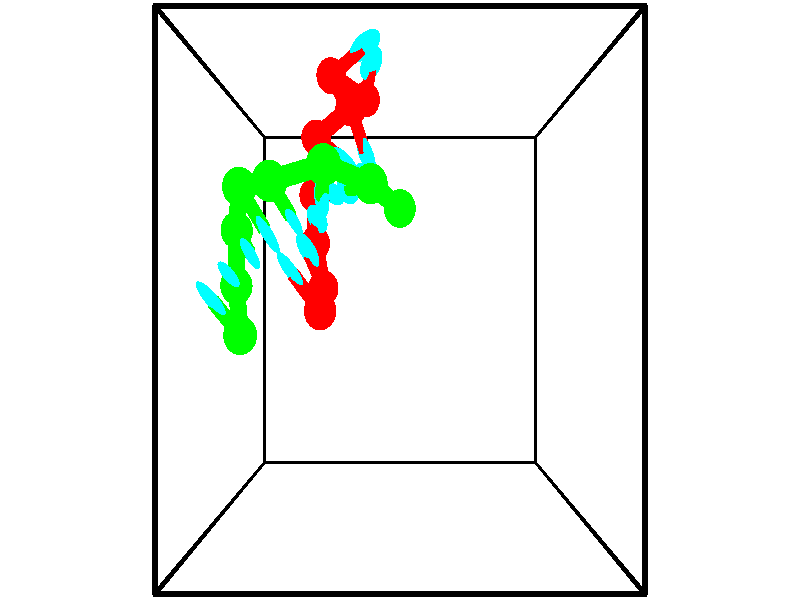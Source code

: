// switches for output
#declare DRAW_BASES = 1; // possible values are 0, 1; only relevant for DNA ribbons
#declare DRAW_BASES_TYPE = 3; // possible values are 1, 2, 3; only relevant for DNA ribbons
#declare DRAW_FOG = 0; // set to 1 to enable fog

#include "colors.inc"

#include "transforms.inc"
background { rgb <1, 1, 1>}

#default {
   normal{
       ripples 0.25
       frequency 0.20
       turbulence 0.2
       lambda 5
   }
	finish {
		phong 0.1
		phong_size 40.
	}
}

// original window dimensions: 1024x640


// camera settings

camera {
	sky <-0, 1, 0>
	up <-0, 1, 0>
	right 1.6 * <1, 0, 0>
	location <2.5, 2.5, 11.1562>
	look_at <2.5, 2.5, 2.5>
	direction <0, 0, -8.6562>
	angle 67.0682
}


# declare cpy_camera_pos = <2.5, 2.5, 11.1562>;
# if (DRAW_FOG = 1)
fog {
	fog_type 2
	up vnormalize(cpy_camera_pos)
	color rgbt<1,1,1,0.3>
	distance 1e-5
	fog_alt 3e-3
	fog_offset 4
}
# end


// LIGHTS

# declare lum = 6;
global_settings {
	ambient_light rgb lum * <0.05, 0.05, 0.05>
	max_trace_level 15
}# declare cpy_direct_light_amount = 0.25;
light_source
{	1000 * <-1, -1, 1>,
	rgb lum * cpy_direct_light_amount
	parallel
}

light_source
{	1000 * <1, 1, -1>,
	rgb lum * cpy_direct_light_amount
	parallel
}

// strand 0

// nucleotide -1

// particle -1
sphere {
	<1.899330, 5.413501, 0.624612> 0.250000
	pigment { color rgbt <1,0,0,0> }
	no_shadow
}
cylinder {
	<1.973251, 5.595779, 0.972908>,  <2.017604, 5.705147, 1.181886>, 0.100000
	pigment { color rgbt <1,0,0,0> }
	no_shadow
}
cylinder {
	<1.973251, 5.595779, 0.972908>,  <1.899330, 5.413501, 0.624612>, 0.100000
	pigment { color rgbt <1,0,0,0> }
	no_shadow
}

// particle -1
sphere {
	<1.973251, 5.595779, 0.972908> 0.100000
	pigment { color rgbt <1,0,0,0> }
	no_shadow
}
sphere {
	0, 1
	scale<0.080000,0.200000,0.300000>
	matrix <-0.495622, 0.808297, -0.317828,
		-0.848650, -0.372822, 0.375230,
		0.184804, 0.455697, 0.870740,
		2.028692, 5.732489, 1.234130>
	pigment { color rgbt <0,1,1,0> }
	no_shadow
}
cylinder {
	<1.340969, 5.651960, 0.966813>,  <1.899330, 5.413501, 0.624612>, 0.130000
	pigment { color rgbt <1,0,0,0> }
	no_shadow
}

// nucleotide -1

// particle -1
sphere {
	<1.340969, 5.651960, 0.966813> 0.250000
	pigment { color rgbt <1,0,0,0> }
	no_shadow
}
cylinder {
	<1.667114, 5.878983, 1.012532>,  <1.862801, 6.015196, 1.039963>, 0.100000
	pigment { color rgbt <1,0,0,0> }
	no_shadow
}
cylinder {
	<1.667114, 5.878983, 1.012532>,  <1.340969, 5.651960, 0.966813>, 0.100000
	pigment { color rgbt <1,0,0,0> }
	no_shadow
}

// particle -1
sphere {
	<1.667114, 5.878983, 1.012532> 0.100000
	pigment { color rgbt <1,0,0,0> }
	no_shadow
}
sphere {
	0, 1
	scale<0.080000,0.200000,0.300000>
	matrix <-0.434938, 0.730787, -0.526098,
		-0.382117, 0.379249, 0.842708,
		0.815362, 0.567557, 0.114296,
		1.911723, 6.049250, 1.046821>
	pigment { color rgbt <0,1,1,0> }
	no_shadow
}
cylinder {
	<1.696424, 5.119074, 1.291366>,  <1.340969, 5.651960, 0.966813>, 0.130000
	pigment { color rgbt <1,0,0,0> }
	no_shadow
}

// nucleotide -1

// particle -1
sphere {
	<1.696424, 5.119074, 1.291366> 0.250000
	pigment { color rgbt <1,0,0,0> }
	no_shadow
}
cylinder {
	<1.828941, 4.790550, 1.105593>,  <1.908452, 4.593436, 0.994130>, 0.100000
	pigment { color rgbt <1,0,0,0> }
	no_shadow
}
cylinder {
	<1.828941, 4.790550, 1.105593>,  <1.696424, 5.119074, 1.291366>, 0.100000
	pigment { color rgbt <1,0,0,0> }
	no_shadow
}

// particle -1
sphere {
	<1.828941, 4.790550, 1.105593> 0.100000
	pigment { color rgbt <1,0,0,0> }
	no_shadow
}
sphere {
	0, 1
	scale<0.080000,0.200000,0.300000>
	matrix <-0.732402, -0.534171, 0.422195,
		-0.594838, 0.200281, -0.778495,
		0.331293, -0.821309, -0.464431,
		1.928329, 4.544158, 0.966264>
	pigment { color rgbt <0,1,1,0> }
	no_shadow
}
cylinder {
	<1.074145, 4.801708, 0.886032>,  <1.696424, 5.119074, 1.291366>, 0.130000
	pigment { color rgbt <1,0,0,0> }
	no_shadow
}

// nucleotide -1

// particle -1
sphere {
	<1.074145, 4.801708, 0.886032> 0.250000
	pigment { color rgbt <1,0,0,0> }
	no_shadow
}
cylinder {
	<1.366371, 4.579788, 1.045266>,  <1.541707, 4.446636, 1.140807>, 0.100000
	pigment { color rgbt <1,0,0,0> }
	no_shadow
}
cylinder {
	<1.366371, 4.579788, 1.045266>,  <1.074145, 4.801708, 0.886032>, 0.100000
	pigment { color rgbt <1,0,0,0> }
	no_shadow
}

// particle -1
sphere {
	<1.366371, 4.579788, 1.045266> 0.100000
	pigment { color rgbt <1,0,0,0> }
	no_shadow
}
sphere {
	0, 1
	scale<0.080000,0.200000,0.300000>
	matrix <-0.674204, -0.678503, 0.291690,
		0.108274, -0.481490, -0.869738,
		0.730565, -0.554799, 0.398086,
		1.585541, 4.413349, 1.164692>
	pigment { color rgbt <0,1,1,0> }
	no_shadow
}
cylinder {
	<0.993002, 4.027146, 0.595940>,  <1.074145, 4.801708, 0.886032>, 0.130000
	pigment { color rgbt <1,0,0,0> }
	no_shadow
}

// nucleotide -1

// particle -1
sphere {
	<0.993002, 4.027146, 0.595940> 0.250000
	pigment { color rgbt <1,0,0,0> }
	no_shadow
}
cylinder {
	<1.216576, 3.993660, 0.925930>,  <1.350720, 3.973568, 1.123924>, 0.100000
	pigment { color rgbt <1,0,0,0> }
	no_shadow
}
cylinder {
	<1.216576, 3.993660, 0.925930>,  <0.993002, 4.027146, 0.595940>, 0.100000
	pigment { color rgbt <1,0,0,0> }
	no_shadow
}

// particle -1
sphere {
	<1.216576, 3.993660, 0.925930> 0.100000
	pigment { color rgbt <1,0,0,0> }
	no_shadow
}
sphere {
	0, 1
	scale<0.080000,0.200000,0.300000>
	matrix <-0.629516, -0.690401, 0.356448,
		0.539724, -0.718566, -0.438589,
		0.558934, -0.083715, 0.824975,
		1.384256, 3.968545, 1.173423>
	pigment { color rgbt <0,1,1,0> }
	no_shadow
}
cylinder {
	<1.038644, 3.316238, 0.724571>,  <0.993002, 4.027146, 0.595940>, 0.130000
	pigment { color rgbt <1,0,0,0> }
	no_shadow
}

// nucleotide -1

// particle -1
sphere {
	<1.038644, 3.316238, 0.724571> 0.250000
	pigment { color rgbt <1,0,0,0> }
	no_shadow
}
cylinder {
	<1.105118, 3.474419, 1.085902>,  <1.145002, 3.569327, 1.302701>, 0.100000
	pigment { color rgbt <1,0,0,0> }
	no_shadow
}
cylinder {
	<1.105118, 3.474419, 1.085902>,  <1.038644, 3.316238, 0.724571>, 0.100000
	pigment { color rgbt <1,0,0,0> }
	no_shadow
}

// particle -1
sphere {
	<1.105118, 3.474419, 1.085902> 0.100000
	pigment { color rgbt <1,0,0,0> }
	no_shadow
}
sphere {
	0, 1
	scale<0.080000,0.200000,0.300000>
	matrix <-0.548022, -0.724532, 0.418000,
		0.819789, -0.564509, 0.096310,
		0.166185, 0.395452, 0.903327,
		1.154973, 3.593054, 1.356900>
	pigment { color rgbt <0,1,1,0> }
	no_shadow
}
cylinder {
	<1.216798, 2.664248, 1.035753>,  <1.038644, 3.316238, 0.724571>, 0.130000
	pigment { color rgbt <1,0,0,0> }
	no_shadow
}

// nucleotide -1

// particle -1
sphere {
	<1.216798, 2.664248, 1.035753> 0.250000
	pigment { color rgbt <1,0,0,0> }
	no_shadow
}
cylinder {
	<1.105293, 2.947655, 1.295074>,  <1.038391, 3.117699, 1.450666>, 0.100000
	pigment { color rgbt <1,0,0,0> }
	no_shadow
}
cylinder {
	<1.105293, 2.947655, 1.295074>,  <1.216798, 2.664248, 1.035753>, 0.100000
	pigment { color rgbt <1,0,0,0> }
	no_shadow
}

// particle -1
sphere {
	<1.105293, 2.947655, 1.295074> 0.100000
	pigment { color rgbt <1,0,0,0> }
	no_shadow
}
sphere {
	0, 1
	scale<0.080000,0.200000,0.300000>
	matrix <-0.569641, -0.665472, 0.482345,
		0.773176, -0.234840, 0.589109,
		-0.278762, 0.708518, 0.648301,
		1.021665, 3.160210, 1.489564>
	pigment { color rgbt <0,1,1,0> }
	no_shadow
}
cylinder {
	<1.251061, 2.355758, 1.719873>,  <1.216798, 2.664248, 1.035753>, 0.130000
	pigment { color rgbt <1,0,0,0> }
	no_shadow
}

// nucleotide -1

// particle -1
sphere {
	<1.251061, 2.355758, 1.719873> 0.250000
	pigment { color rgbt <1,0,0,0> }
	no_shadow
}
cylinder {
	<0.996109, 2.657219, 1.784065>,  <0.843138, 2.838096, 1.822581>, 0.100000
	pigment { color rgbt <1,0,0,0> }
	no_shadow
}
cylinder {
	<0.996109, 2.657219, 1.784065>,  <1.251061, 2.355758, 1.719873>, 0.100000
	pigment { color rgbt <1,0,0,0> }
	no_shadow
}

// particle -1
sphere {
	<0.996109, 2.657219, 1.784065> 0.100000
	pigment { color rgbt <1,0,0,0> }
	no_shadow
}
sphere {
	0, 1
	scale<0.080000,0.200000,0.300000>
	matrix <-0.696573, -0.652597, 0.298166,
		0.329443, 0.078258, 0.940927,
		-0.637380, 0.753653, 0.160482,
		0.804895, 2.883315, 1.832210>
	pigment { color rgbt <0,1,1,0> }
	no_shadow
}
// strand 1

// nucleotide -1

// particle -1
sphere {
	<0.058472, 2.048711, 1.929288> 0.250000
	pigment { color rgbt <0,1,0,0> }
	no_shadow
}
cylinder {
	<-0.122795, 2.313728, 2.167843>,  <-0.231555, 2.472739, 2.310975>, 0.100000
	pigment { color rgbt <0,1,0,0> }
	no_shadow
}
cylinder {
	<-0.122795, 2.313728, 2.167843>,  <0.058472, 2.048711, 1.929288>, 0.100000
	pigment { color rgbt <0,1,0,0> }
	no_shadow
}

// particle -1
sphere {
	<-0.122795, 2.313728, 2.167843> 0.100000
	pigment { color rgbt <0,1,0,0> }
	no_shadow
}
sphere {
	0, 1
	scale<0.080000,0.200000,0.300000>
	matrix <0.595387, 0.722878, -0.350658,
		-0.663441, 0.196174, -0.722054,
		-0.453167, 0.662543, 0.596387,
		-0.258745, 2.512491, 2.346759>
	pigment { color rgbt <0,1,1,0> }
	no_shadow
}
cylinder {
	<-0.118328, 2.688300, 1.492114>,  <0.058472, 2.048711, 1.929288>, 0.130000
	pigment { color rgbt <0,1,0,0> }
	no_shadow
}

// nucleotide -1

// particle -1
sphere {
	<-0.118328, 2.688300, 1.492114> 0.250000
	pigment { color rgbt <0,1,0,0> }
	no_shadow
}
cylinder {
	<-0.078384, 2.761719, 1.883285>,  <-0.054418, 2.805770, 2.117987>, 0.100000
	pigment { color rgbt <0,1,0,0> }
	no_shadow
}
cylinder {
	<-0.078384, 2.761719, 1.883285>,  <-0.118328, 2.688300, 1.492114>, 0.100000
	pigment { color rgbt <0,1,0,0> }
	no_shadow
}

// particle -1
sphere {
	<-0.078384, 2.761719, 1.883285> 0.100000
	pigment { color rgbt <0,1,0,0> }
	no_shadow
}
sphere {
	0, 1
	scale<0.080000,0.200000,0.300000>
	matrix <0.662360, 0.721162, -0.202990,
		-0.742501, 0.668009, -0.049560,
		0.099858, 0.183547, 0.977926,
		-0.048427, 2.816783, 2.176662>
	pigment { color rgbt <0,1,1,0> }
	no_shadow
}
cylinder {
	<-0.111886, 3.429161, 1.494034>,  <-0.118328, 2.688300, 1.492114>, 0.130000
	pigment { color rgbt <0,1,0,0> }
	no_shadow
}

// nucleotide -1

// particle -1
sphere {
	<-0.111886, 3.429161, 1.494034> 0.250000
	pigment { color rgbt <0,1,0,0> }
	no_shadow
}
cylinder {
	<0.080864, 3.233475, 1.784817>,  <0.196514, 3.116063, 1.959286>, 0.100000
	pigment { color rgbt <0,1,0,0> }
	no_shadow
}
cylinder {
	<0.080864, 3.233475, 1.784817>,  <-0.111886, 3.429161, 1.494034>, 0.100000
	pigment { color rgbt <0,1,0,0> }
	no_shadow
}

// particle -1
sphere {
	<0.080864, 3.233475, 1.784817> 0.100000
	pigment { color rgbt <0,1,0,0> }
	no_shadow
}
sphere {
	0, 1
	scale<0.080000,0.200000,0.300000>
	matrix <0.800613, 0.582986, -0.138372,
		-0.356112, 0.648688, 0.672598,
		0.481875, -0.489215, 0.726956,
		0.225427, 3.086710, 2.002904>
	pigment { color rgbt <0,1,1,0> }
	no_shadow
}
cylinder {
	<0.086835, 3.913458, 2.088365>,  <-0.111886, 3.429161, 1.494034>, 0.130000
	pigment { color rgbt <0,1,0,0> }
	no_shadow
}

// nucleotide -1

// particle -1
sphere {
	<0.086835, 3.913458, 2.088365> 0.250000
	pigment { color rgbt <0,1,0,0> }
	no_shadow
}
cylinder {
	<0.311333, 3.588539, 2.024894>,  <0.446031, 3.393588, 1.986811>, 0.100000
	pigment { color rgbt <0,1,0,0> }
	no_shadow
}
cylinder {
	<0.311333, 3.588539, 2.024894>,  <0.086835, 3.913458, 2.088365>, 0.100000
	pigment { color rgbt <0,1,0,0> }
	no_shadow
}

// particle -1
sphere {
	<0.311333, 3.588539, 2.024894> 0.100000
	pigment { color rgbt <0,1,0,0> }
	no_shadow
}
sphere {
	0, 1
	scale<0.080000,0.200000,0.300000>
	matrix <0.814350, 0.576213, -0.069370,
		0.147781, -0.090287, 0.984890,
		0.561244, -0.812297, -0.158679,
		0.479706, 3.344850, 1.977290>
	pigment { color rgbt <0,1,1,0> }
	no_shadow
}
cylinder {
	<0.628874, 3.923907, 2.497979>,  <0.086835, 3.913458, 2.088365>, 0.130000
	pigment { color rgbt <0,1,0,0> }
	no_shadow
}

// nucleotide -1

// particle -1
sphere {
	<0.628874, 3.923907, 2.497979> 0.250000
	pigment { color rgbt <0,1,0,0> }
	no_shadow
}
cylinder {
	<0.757698, 3.702759, 2.190574>,  <0.834992, 3.570070, 2.006130>, 0.100000
	pigment { color rgbt <0,1,0,0> }
	no_shadow
}
cylinder {
	<0.757698, 3.702759, 2.190574>,  <0.628874, 3.923907, 2.497979>, 0.100000
	pigment { color rgbt <0,1,0,0> }
	no_shadow
}

// particle -1
sphere {
	<0.757698, 3.702759, 2.190574> 0.100000
	pigment { color rgbt <0,1,0,0> }
	no_shadow
}
sphere {
	0, 1
	scale<0.080000,0.200000,0.300000>
	matrix <0.833667, 0.550303, -0.046525,
		0.448637, -0.625700, 0.638140,
		0.322060, -0.552870, -0.768513,
		0.854316, 3.536898, 1.960020>
	pigment { color rgbt <0,1,1,0> }
	no_shadow
}
cylinder {
	<1.412092, 4.108303, 2.550021>,  <0.628874, 3.923907, 2.497979>, 0.130000
	pigment { color rgbt <0,1,0,0> }
	no_shadow
}

// nucleotide -1

// particle -1
sphere {
	<1.412092, 4.108303, 2.550021> 0.250000
	pigment { color rgbt <0,1,0,0> }
	no_shadow
}
cylinder {
	<1.348740, 3.923737, 2.200848>,  <1.310728, 3.812997, 1.991344>, 0.100000
	pigment { color rgbt <0,1,0,0> }
	no_shadow
}
cylinder {
	<1.348740, 3.923737, 2.200848>,  <1.412092, 4.108303, 2.550021>, 0.100000
	pigment { color rgbt <0,1,0,0> }
	no_shadow
}

// particle -1
sphere {
	<1.348740, 3.923737, 2.200848> 0.100000
	pigment { color rgbt <0,1,0,0> }
	no_shadow
}
sphere {
	0, 1
	scale<0.080000,0.200000,0.300000>
	matrix <0.861946, 0.366635, -0.350183,
		0.481628, -0.807883, 0.339648,
		-0.158380, -0.461416, -0.872933,
		1.301226, 3.785312, 1.938968>
	pigment { color rgbt <0,1,1,0> }
	no_shadow
}
cylinder {
	<2.068408, 3.929158, 2.253243>,  <1.412092, 4.108303, 2.550021>, 0.130000
	pigment { color rgbt <0,1,0,0> }
	no_shadow
}

// nucleotide -1

// particle -1
sphere {
	<2.068408, 3.929158, 2.253243> 0.250000
	pigment { color rgbt <0,1,0,0> }
	no_shadow
}
cylinder {
	<1.847633, 3.938881, 1.919831>,  <1.715168, 3.944715, 1.719783>, 0.100000
	pigment { color rgbt <0,1,0,0> }
	no_shadow
}
cylinder {
	<1.847633, 3.938881, 1.919831>,  <2.068408, 3.929158, 2.253243>, 0.100000
	pigment { color rgbt <0,1,0,0> }
	no_shadow
}

// particle -1
sphere {
	<1.847633, 3.938881, 1.919831> 0.100000
	pigment { color rgbt <0,1,0,0> }
	no_shadow
}
sphere {
	0, 1
	scale<0.080000,0.200000,0.300000>
	matrix <0.756583, 0.434905, -0.488303,
		0.350638, -0.900148, -0.258431,
		-0.551938, 0.024307, -0.833531,
		1.682052, 3.946173, 1.669771>
	pigment { color rgbt <0,1,1,0> }
	no_shadow
}
cylinder {
	<2.496286, 3.692207, 1.710698>,  <2.068408, 3.929158, 2.253243>, 0.130000
	pigment { color rgbt <0,1,0,0> }
	no_shadow
}

// nucleotide -1

// particle -1
sphere {
	<2.496286, 3.692207, 1.710698> 0.250000
	pigment { color rgbt <0,1,0,0> }
	no_shadow
}
cylinder {
	<2.213417, 3.934418, 1.564687>,  <2.043695, 4.079744, 1.477081>, 0.100000
	pigment { color rgbt <0,1,0,0> }
	no_shadow
}
cylinder {
	<2.213417, 3.934418, 1.564687>,  <2.496286, 3.692207, 1.710698>, 0.100000
	pigment { color rgbt <0,1,0,0> }
	no_shadow
}

// particle -1
sphere {
	<2.213417, 3.934418, 1.564687> 0.100000
	pigment { color rgbt <0,1,0,0> }
	no_shadow
}
sphere {
	0, 1
	scale<0.080000,0.200000,0.300000>
	matrix <0.706755, 0.590722, -0.389287,
		-0.020094, -0.533278, -0.845702,
		-0.707173, 0.605526, -0.365027,
		2.001265, 4.116076, 1.455179>
	pigment { color rgbt <0,1,1,0> }
	no_shadow
}
// box output
cylinder {
	<0.000000, 0.000000, 0.000000>,  <5.000000, 0.000000, 0.000000>, 0.025000
	pigment { color rgbt <0,0,0,0> }
	no_shadow
}
cylinder {
	<0.000000, 0.000000, 0.000000>,  <0.000000, 5.000000, 0.000000>, 0.025000
	pigment { color rgbt <0,0,0,0> }
	no_shadow
}
cylinder {
	<0.000000, 0.000000, 0.000000>,  <0.000000, 0.000000, 5.000000>, 0.025000
	pigment { color rgbt <0,0,0,0> }
	no_shadow
}
cylinder {
	<5.000000, 5.000000, 5.000000>,  <0.000000, 5.000000, 5.000000>, 0.025000
	pigment { color rgbt <0,0,0,0> }
	no_shadow
}
cylinder {
	<5.000000, 5.000000, 5.000000>,  <5.000000, 0.000000, 5.000000>, 0.025000
	pigment { color rgbt <0,0,0,0> }
	no_shadow
}
cylinder {
	<5.000000, 5.000000, 5.000000>,  <5.000000, 5.000000, 0.000000>, 0.025000
	pigment { color rgbt <0,0,0,0> }
	no_shadow
}
cylinder {
	<0.000000, 0.000000, 5.000000>,  <0.000000, 5.000000, 5.000000>, 0.025000
	pigment { color rgbt <0,0,0,0> }
	no_shadow
}
cylinder {
	<0.000000, 0.000000, 5.000000>,  <5.000000, 0.000000, 5.000000>, 0.025000
	pigment { color rgbt <0,0,0,0> }
	no_shadow
}
cylinder {
	<5.000000, 5.000000, 0.000000>,  <0.000000, 5.000000, 0.000000>, 0.025000
	pigment { color rgbt <0,0,0,0> }
	no_shadow
}
cylinder {
	<5.000000, 5.000000, 0.000000>,  <5.000000, 0.000000, 0.000000>, 0.025000
	pigment { color rgbt <0,0,0,0> }
	no_shadow
}
cylinder {
	<5.000000, 0.000000, 5.000000>,  <5.000000, 0.000000, 0.000000>, 0.025000
	pigment { color rgbt <0,0,0,0> }
	no_shadow
}
cylinder {
	<0.000000, 5.000000, 0.000000>,  <0.000000, 5.000000, 5.000000>, 0.025000
	pigment { color rgbt <0,0,0,0> }
	no_shadow
}
// end of box output
